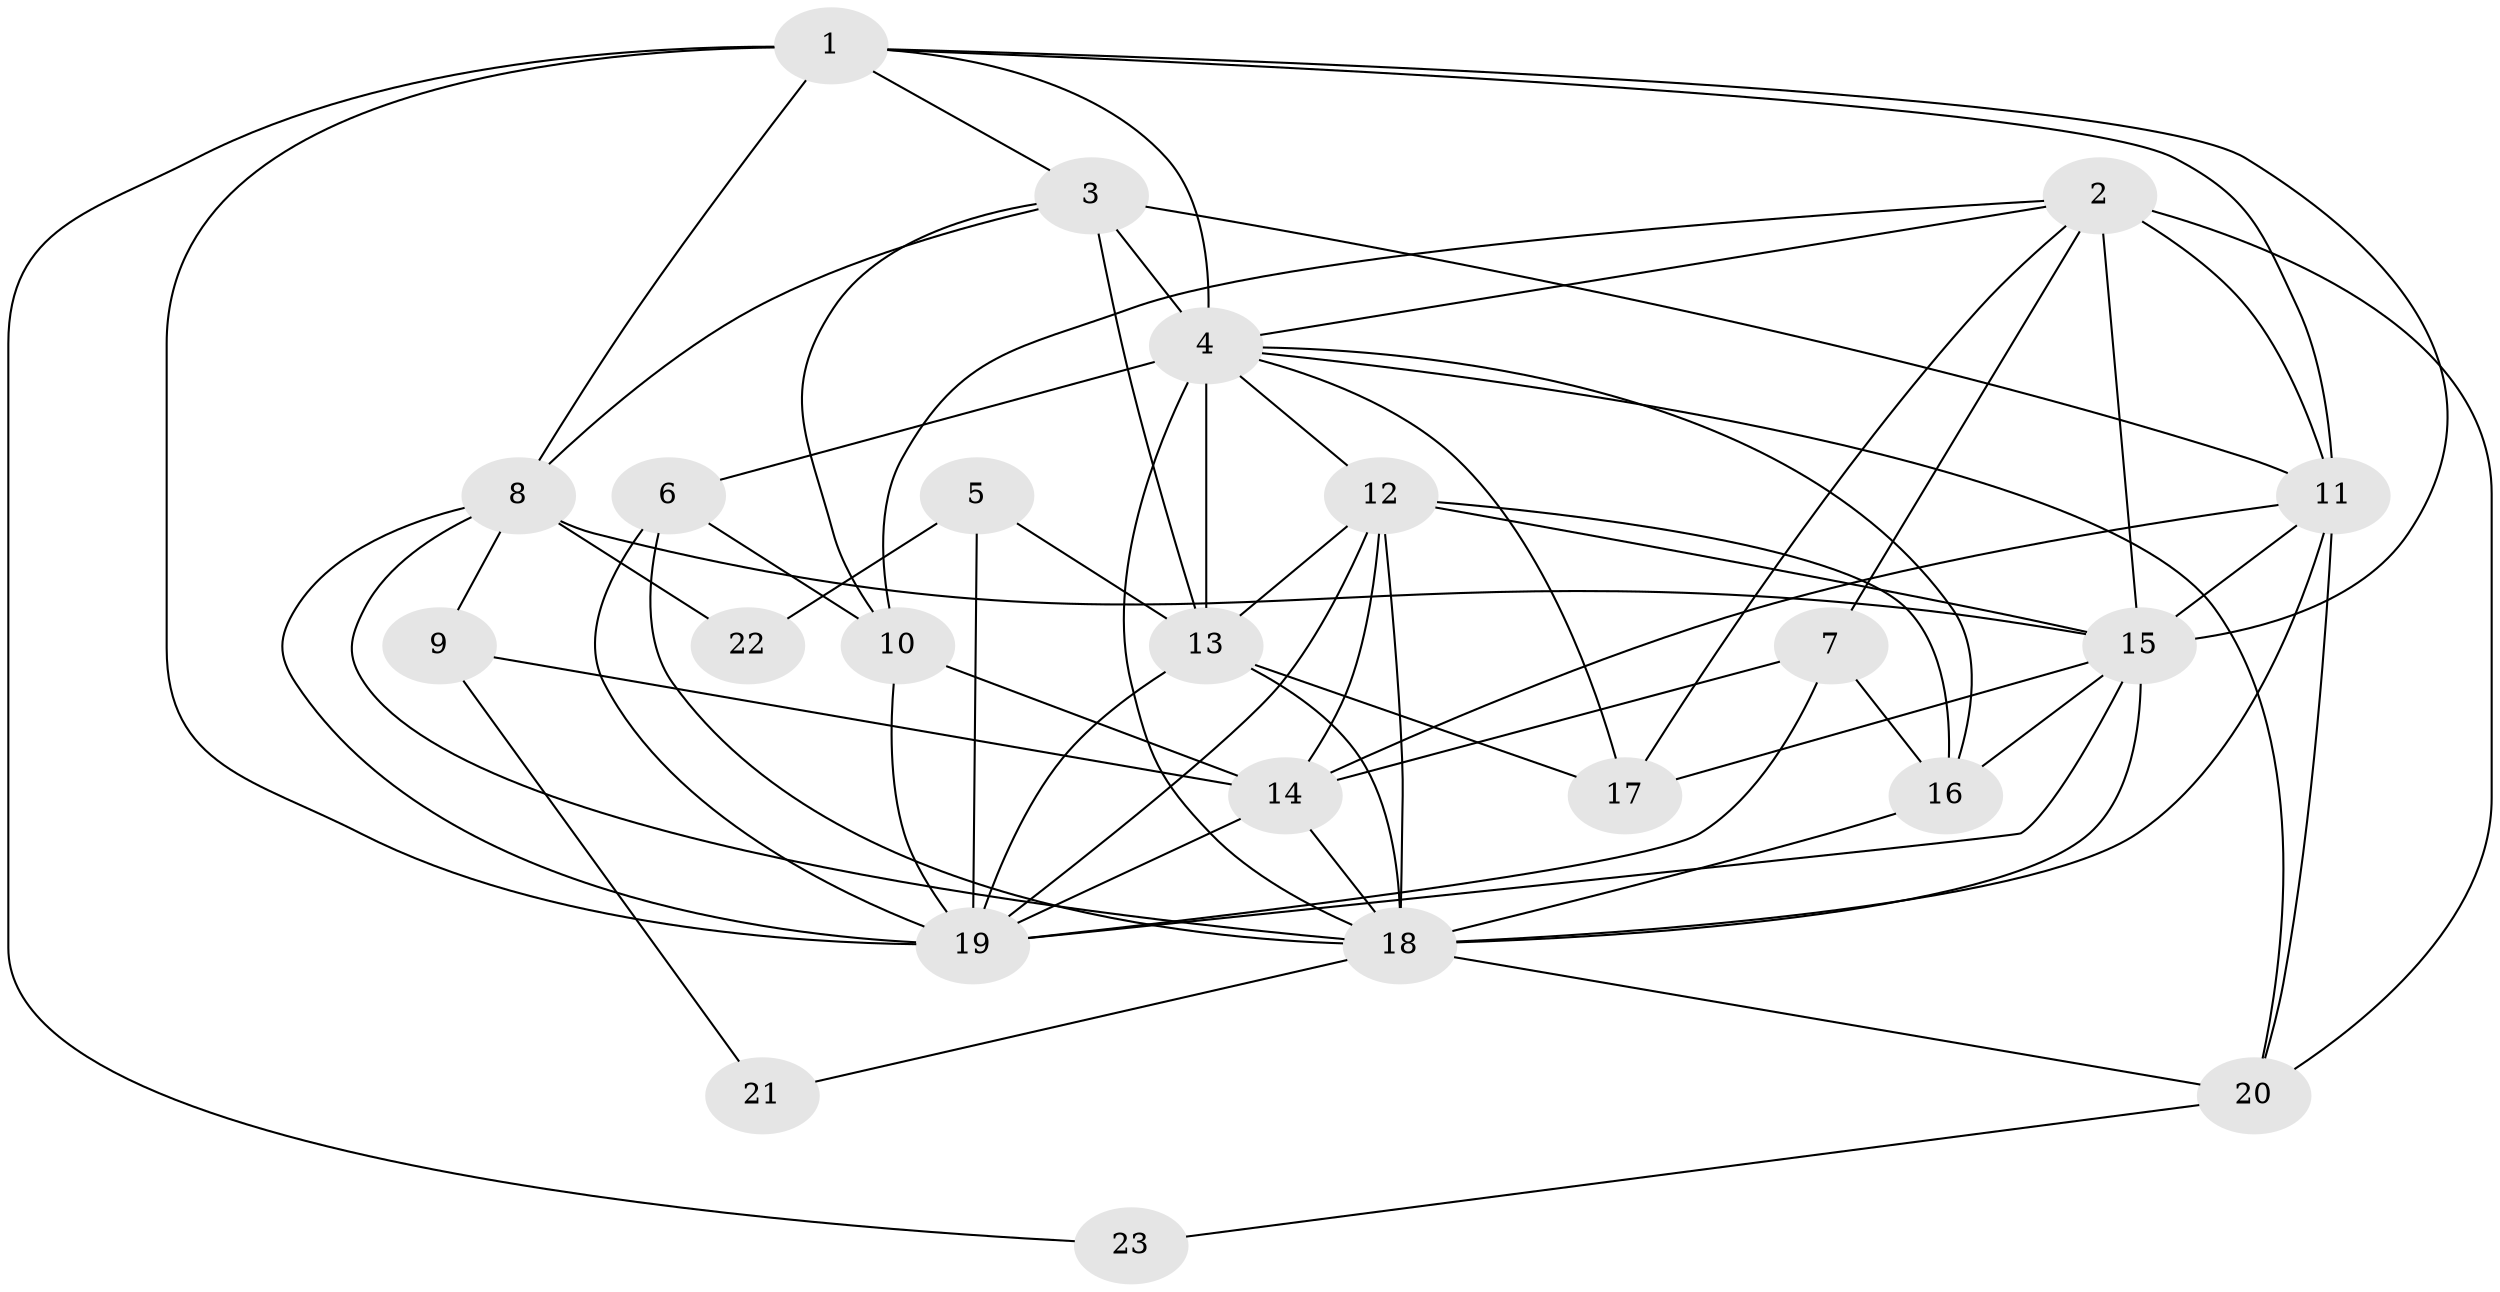 // original degree distribution, {3: 0.3157894736842105, 5: 0.17543859649122806, 4: 0.3157894736842105, 2: 0.08771929824561403, 7: 0.07017543859649122, 8: 0.017543859649122806, 6: 0.017543859649122806}
// Generated by graph-tools (version 1.1) at 2025/51/03/04/25 22:51:08]
// undirected, 23 vertices, 67 edges
graph export_dot {
  node [color=gray90,style=filled];
  1;
  2;
  3;
  4;
  5;
  6;
  7;
  8;
  9;
  10;
  11;
  12;
  13;
  14;
  15;
  16;
  17;
  18;
  19;
  20;
  21;
  22;
  23;
  1 -- 3 [weight=1.0];
  1 -- 4 [weight=1.0];
  1 -- 8 [weight=1.0];
  1 -- 11 [weight=1.0];
  1 -- 15 [weight=1.0];
  1 -- 19 [weight=2.0];
  1 -- 23 [weight=1.0];
  2 -- 4 [weight=1.0];
  2 -- 7 [weight=1.0];
  2 -- 10 [weight=1.0];
  2 -- 11 [weight=1.0];
  2 -- 15 [weight=2.0];
  2 -- 17 [weight=1.0];
  2 -- 20 [weight=1.0];
  3 -- 4 [weight=1.0];
  3 -- 8 [weight=1.0];
  3 -- 10 [weight=1.0];
  3 -- 11 [weight=2.0];
  3 -- 13 [weight=1.0];
  4 -- 6 [weight=3.0];
  4 -- 12 [weight=1.0];
  4 -- 13 [weight=1.0];
  4 -- 16 [weight=1.0];
  4 -- 17 [weight=1.0];
  4 -- 18 [weight=2.0];
  4 -- 20 [weight=1.0];
  5 -- 13 [weight=1.0];
  5 -- 19 [weight=1.0];
  5 -- 22 [weight=1.0];
  6 -- 10 [weight=1.0];
  6 -- 18 [weight=1.0];
  6 -- 19 [weight=1.0];
  7 -- 14 [weight=1.0];
  7 -- 16 [weight=1.0];
  7 -- 19 [weight=1.0];
  8 -- 9 [weight=1.0];
  8 -- 15 [weight=1.0];
  8 -- 18 [weight=1.0];
  8 -- 19 [weight=1.0];
  8 -- 22 [weight=1.0];
  9 -- 14 [weight=1.0];
  9 -- 21 [weight=1.0];
  10 -- 14 [weight=1.0];
  10 -- 19 [weight=1.0];
  11 -- 14 [weight=1.0];
  11 -- 15 [weight=2.0];
  11 -- 18 [weight=1.0];
  11 -- 20 [weight=2.0];
  12 -- 13 [weight=2.0];
  12 -- 14 [weight=1.0];
  12 -- 15 [weight=1.0];
  12 -- 16 [weight=1.0];
  12 -- 18 [weight=1.0];
  12 -- 19 [weight=1.0];
  13 -- 17 [weight=1.0];
  13 -- 18 [weight=1.0];
  13 -- 19 [weight=2.0];
  14 -- 18 [weight=1.0];
  14 -- 19 [weight=1.0];
  15 -- 16 [weight=1.0];
  15 -- 17 [weight=1.0];
  15 -- 18 [weight=1.0];
  15 -- 19 [weight=1.0];
  16 -- 18 [weight=1.0];
  18 -- 20 [weight=2.0];
  18 -- 21 [weight=1.0];
  20 -- 23 [weight=1.0];
}
